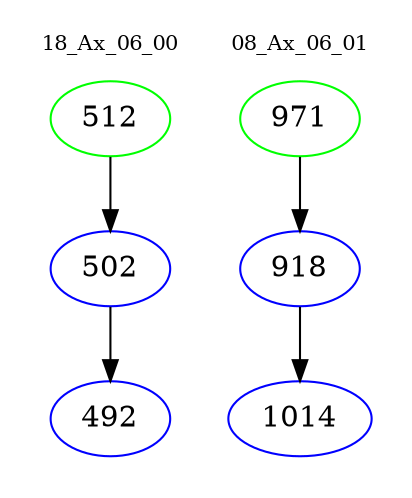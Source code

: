 digraph{
subgraph cluster_0 {
color = white
label = "18_Ax_06_00";
fontsize=10;
T0_512 [label="512", color="green"]
T0_512 -> T0_502 [color="black"]
T0_502 [label="502", color="blue"]
T0_502 -> T0_492 [color="black"]
T0_492 [label="492", color="blue"]
}
subgraph cluster_1 {
color = white
label = "08_Ax_06_01";
fontsize=10;
T1_971 [label="971", color="green"]
T1_971 -> T1_918 [color="black"]
T1_918 [label="918", color="blue"]
T1_918 -> T1_1014 [color="black"]
T1_1014 [label="1014", color="blue"]
}
}
